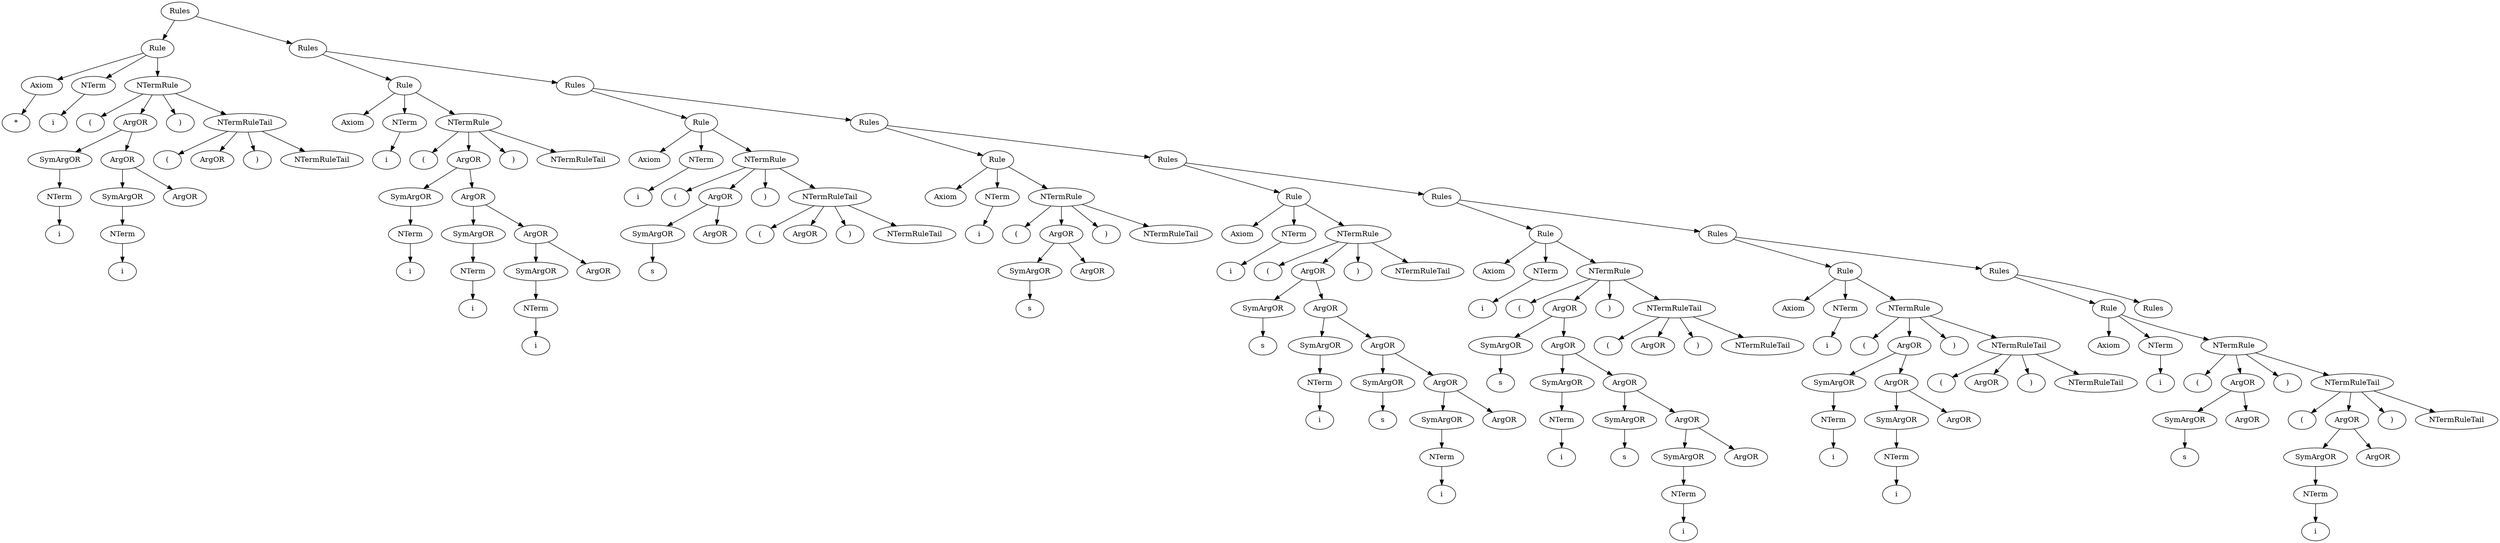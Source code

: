 digraph G {
0 [label="Rules"]
0->1
1 [label="Rule"]
1->2
2 [label="Axiom"]
2->3
3 [label="*"]
1->4
4 [label="NTerm"]
4->5
5 [label="i"]
1->6
6 [label="NTermRule"]
6->7
7 [label="("]
6->8
8 [label="ArgOR"]
8->9
9 [label="SymArgOR"]
9->10
10 [label="NTerm"]
10->11
11 [label="i"]
8->12
12 [label="ArgOR"]
12->13
13 [label="SymArgOR"]
13->14
14 [label="NTerm"]
14->15
15 [label="i"]
12->16
16 [label="ArgOR"]
{ rank=same; 13 -> 16 [style=invis] }
{ rank=same; 9 -> 12 [style=invis] }
6->17
17 [label=")"]
6->18
18 [label="NTermRuleTail"]
18->19
19 [label="("]
18->20
20 [label="ArgOR"]
18->21
21 [label=")"]
18->22
22 [label="NTermRuleTail"]
{ rank=same; 19 -> 20 -> 21 -> 22 [style=invis] }
{ rank=same; 7 -> 8 -> 17 -> 18 [style=invis] }
{ rank=same; 2 -> 4 -> 6 [style=invis] }
0->23
23 [label="Rules"]
23->24
24 [label="Rule"]
24->25
25 [label="Axiom"]
24->26
26 [label="NTerm"]
26->27
27 [label="i"]
24->28
28 [label="NTermRule"]
28->29
29 [label="("]
28->30
30 [label="ArgOR"]
30->31
31 [label="SymArgOR"]
31->32
32 [label="NTerm"]
32->33
33 [label="i"]
30->34
34 [label="ArgOR"]
34->35
35 [label="SymArgOR"]
35->36
36 [label="NTerm"]
36->37
37 [label="i"]
34->38
38 [label="ArgOR"]
38->39
39 [label="SymArgOR"]
39->40
40 [label="NTerm"]
40->41
41 [label="i"]
38->42
42 [label="ArgOR"]
{ rank=same; 39 -> 42 [style=invis] }
{ rank=same; 35 -> 38 [style=invis] }
{ rank=same; 31 -> 34 [style=invis] }
28->43
43 [label=")"]
28->44
44 [label="NTermRuleTail"]
{ rank=same; 29 -> 30 -> 43 -> 44 [style=invis] }
{ rank=same; 25 -> 26 -> 28 [style=invis] }
23->45
45 [label="Rules"]
45->46
46 [label="Rule"]
46->47
47 [label="Axiom"]
46->48
48 [label="NTerm"]
48->49
49 [label="i"]
46->50
50 [label="NTermRule"]
50->51
51 [label="("]
50->52
52 [label="ArgOR"]
52->53
53 [label="SymArgOR"]
53->54
54 [label="s"]
52->55
55 [label="ArgOR"]
{ rank=same; 53 -> 55 [style=invis] }
50->56
56 [label=")"]
50->57
57 [label="NTermRuleTail"]
57->58
58 [label="("]
57->59
59 [label="ArgOR"]
57->60
60 [label=")"]
57->61
61 [label="NTermRuleTail"]
{ rank=same; 58 -> 59 -> 60 -> 61 [style=invis] }
{ rank=same; 51 -> 52 -> 56 -> 57 [style=invis] }
{ rank=same; 47 -> 48 -> 50 [style=invis] }
45->62
62 [label="Rules"]
62->63
63 [label="Rule"]
63->64
64 [label="Axiom"]
63->65
65 [label="NTerm"]
65->66
66 [label="i"]
63->67
67 [label="NTermRule"]
67->68
68 [label="("]
67->69
69 [label="ArgOR"]
69->70
70 [label="SymArgOR"]
70->71
71 [label="s"]
69->72
72 [label="ArgOR"]
{ rank=same; 70 -> 72 [style=invis] }
67->73
73 [label=")"]
67->74
74 [label="NTermRuleTail"]
{ rank=same; 68 -> 69 -> 73 -> 74 [style=invis] }
{ rank=same; 64 -> 65 -> 67 [style=invis] }
62->75
75 [label="Rules"]
75->76
76 [label="Rule"]
76->77
77 [label="Axiom"]
76->78
78 [label="NTerm"]
78->79
79 [label="i"]
76->80
80 [label="NTermRule"]
80->81
81 [label="("]
80->82
82 [label="ArgOR"]
82->83
83 [label="SymArgOR"]
83->84
84 [label="s"]
82->85
85 [label="ArgOR"]
85->86
86 [label="SymArgOR"]
86->87
87 [label="NTerm"]
87->88
88 [label="i"]
85->89
89 [label="ArgOR"]
89->90
90 [label="SymArgOR"]
90->91
91 [label="s"]
89->92
92 [label="ArgOR"]
92->93
93 [label="SymArgOR"]
93->94
94 [label="NTerm"]
94->95
95 [label="i"]
92->96
96 [label="ArgOR"]
{ rank=same; 93 -> 96 [style=invis] }
{ rank=same; 90 -> 92 [style=invis] }
{ rank=same; 86 -> 89 [style=invis] }
{ rank=same; 83 -> 85 [style=invis] }
80->97
97 [label=")"]
80->98
98 [label="NTermRuleTail"]
{ rank=same; 81 -> 82 -> 97 -> 98 [style=invis] }
{ rank=same; 77 -> 78 -> 80 [style=invis] }
75->99
99 [label="Rules"]
99->100
100 [label="Rule"]
100->101
101 [label="Axiom"]
100->102
102 [label="NTerm"]
102->103
103 [label="i"]
100->104
104 [label="NTermRule"]
104->105
105 [label="("]
104->106
106 [label="ArgOR"]
106->107
107 [label="SymArgOR"]
107->108
108 [label="s"]
106->109
109 [label="ArgOR"]
109->110
110 [label="SymArgOR"]
110->111
111 [label="NTerm"]
111->112
112 [label="i"]
109->113
113 [label="ArgOR"]
113->114
114 [label="SymArgOR"]
114->115
115 [label="s"]
113->116
116 [label="ArgOR"]
116->117
117 [label="SymArgOR"]
117->118
118 [label="NTerm"]
118->119
119 [label="i"]
116->120
120 [label="ArgOR"]
{ rank=same; 117 -> 120 [style=invis] }
{ rank=same; 114 -> 116 [style=invis] }
{ rank=same; 110 -> 113 [style=invis] }
{ rank=same; 107 -> 109 [style=invis] }
104->121
121 [label=")"]
104->122
122 [label="NTermRuleTail"]
122->123
123 [label="("]
122->124
124 [label="ArgOR"]
122->125
125 [label=")"]
122->126
126 [label="NTermRuleTail"]
{ rank=same; 123 -> 124 -> 125 -> 126 [style=invis] }
{ rank=same; 105 -> 106 -> 121 -> 122 [style=invis] }
{ rank=same; 101 -> 102 -> 104 [style=invis] }
99->127
127 [label="Rules"]
127->128
128 [label="Rule"]
128->129
129 [label="Axiom"]
128->130
130 [label="NTerm"]
130->131
131 [label="i"]
128->132
132 [label="NTermRule"]
132->133
133 [label="("]
132->134
134 [label="ArgOR"]
134->135
135 [label="SymArgOR"]
135->136
136 [label="NTerm"]
136->137
137 [label="i"]
134->138
138 [label="ArgOR"]
138->139
139 [label="SymArgOR"]
139->140
140 [label="NTerm"]
140->141
141 [label="i"]
138->142
142 [label="ArgOR"]
{ rank=same; 139 -> 142 [style=invis] }
{ rank=same; 135 -> 138 [style=invis] }
132->143
143 [label=")"]
132->144
144 [label="NTermRuleTail"]
144->145
145 [label="("]
144->146
146 [label="ArgOR"]
144->147
147 [label=")"]
144->148
148 [label="NTermRuleTail"]
{ rank=same; 145 -> 146 -> 147 -> 148 [style=invis] }
{ rank=same; 133 -> 134 -> 143 -> 144 [style=invis] }
{ rank=same; 129 -> 130 -> 132 [style=invis] }
127->149
149 [label="Rules"]
149->150
150 [label="Rule"]
150->151
151 [label="Axiom"]
150->152
152 [label="NTerm"]
152->153
153 [label="i"]
150->154
154 [label="NTermRule"]
154->155
155 [label="("]
154->156
156 [label="ArgOR"]
156->157
157 [label="SymArgOR"]
157->158
158 [label="s"]
156->159
159 [label="ArgOR"]
{ rank=same; 157 -> 159 [style=invis] }
154->160
160 [label=")"]
154->161
161 [label="NTermRuleTail"]
161->162
162 [label="("]
161->163
163 [label="ArgOR"]
163->164
164 [label="SymArgOR"]
164->165
165 [label="NTerm"]
165->166
166 [label="i"]
163->167
167 [label="ArgOR"]
{ rank=same; 164 -> 167 [style=invis] }
161->168
168 [label=")"]
161->169
169 [label="NTermRuleTail"]
{ rank=same; 162 -> 163 -> 168 -> 169 [style=invis] }
{ rank=same; 155 -> 156 -> 160 -> 161 [style=invis] }
{ rank=same; 151 -> 152 -> 154 [style=invis] }
149->170
170 [label="Rules"]
{ rank=same; 150 -> 170 [style=invis] }
{ rank=same; 128 -> 149 [style=invis] }
{ rank=same; 100 -> 127 [style=invis] }
{ rank=same; 76 -> 99 [style=invis] }
{ rank=same; 63 -> 75 [style=invis] }
{ rank=same; 46 -> 62 [style=invis] }
{ rank=same; 24 -> 45 [style=invis] }
{ rank=same; 1 -> 23 [style=invis] }
}

